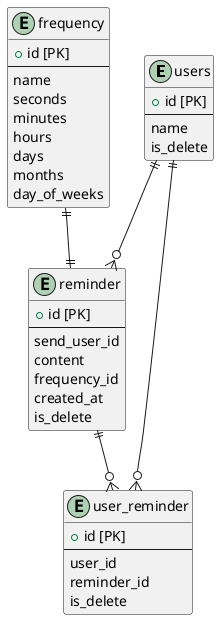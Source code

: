 @startuml
'04_DBモデリング4
' 入れ子構造

entity users {
  + id [PK]
  --
  name
  is_delete
}

entity reminder {
  + id [PK]
  --
  send_user_id
  content
  frequency_id
  created_at
  is_delete
}

entity frequency {
  + id [PK]
  --
  name
  seconds
  minutes
  hours
  days
  months
  day_of_weeks
}

entity user_reminder {
  + id [PK]
  --
  user_id
  reminder_id
  is_delete
}

users          ||--o{ user_reminder
users          ||--o{ reminder
reminder       ||--o{ user_reminder
frequency      ||--|| reminder

' 周期 (frequency)
' cronの設定パターンを参考
' https://knowledge.bizrobo.com/hc/ja/articles/360034654472-Cron-%E3%82%AF%E3%83%BC%E3%83%AD%E3%83%B3-%E5%BD%A2%E5%BC%8F%E3%81%AE%E3%82%B9%E3%82%B1%E3%82%B8%E3%83%A5%E3%83%BC%E3%83%AB

@enduml
